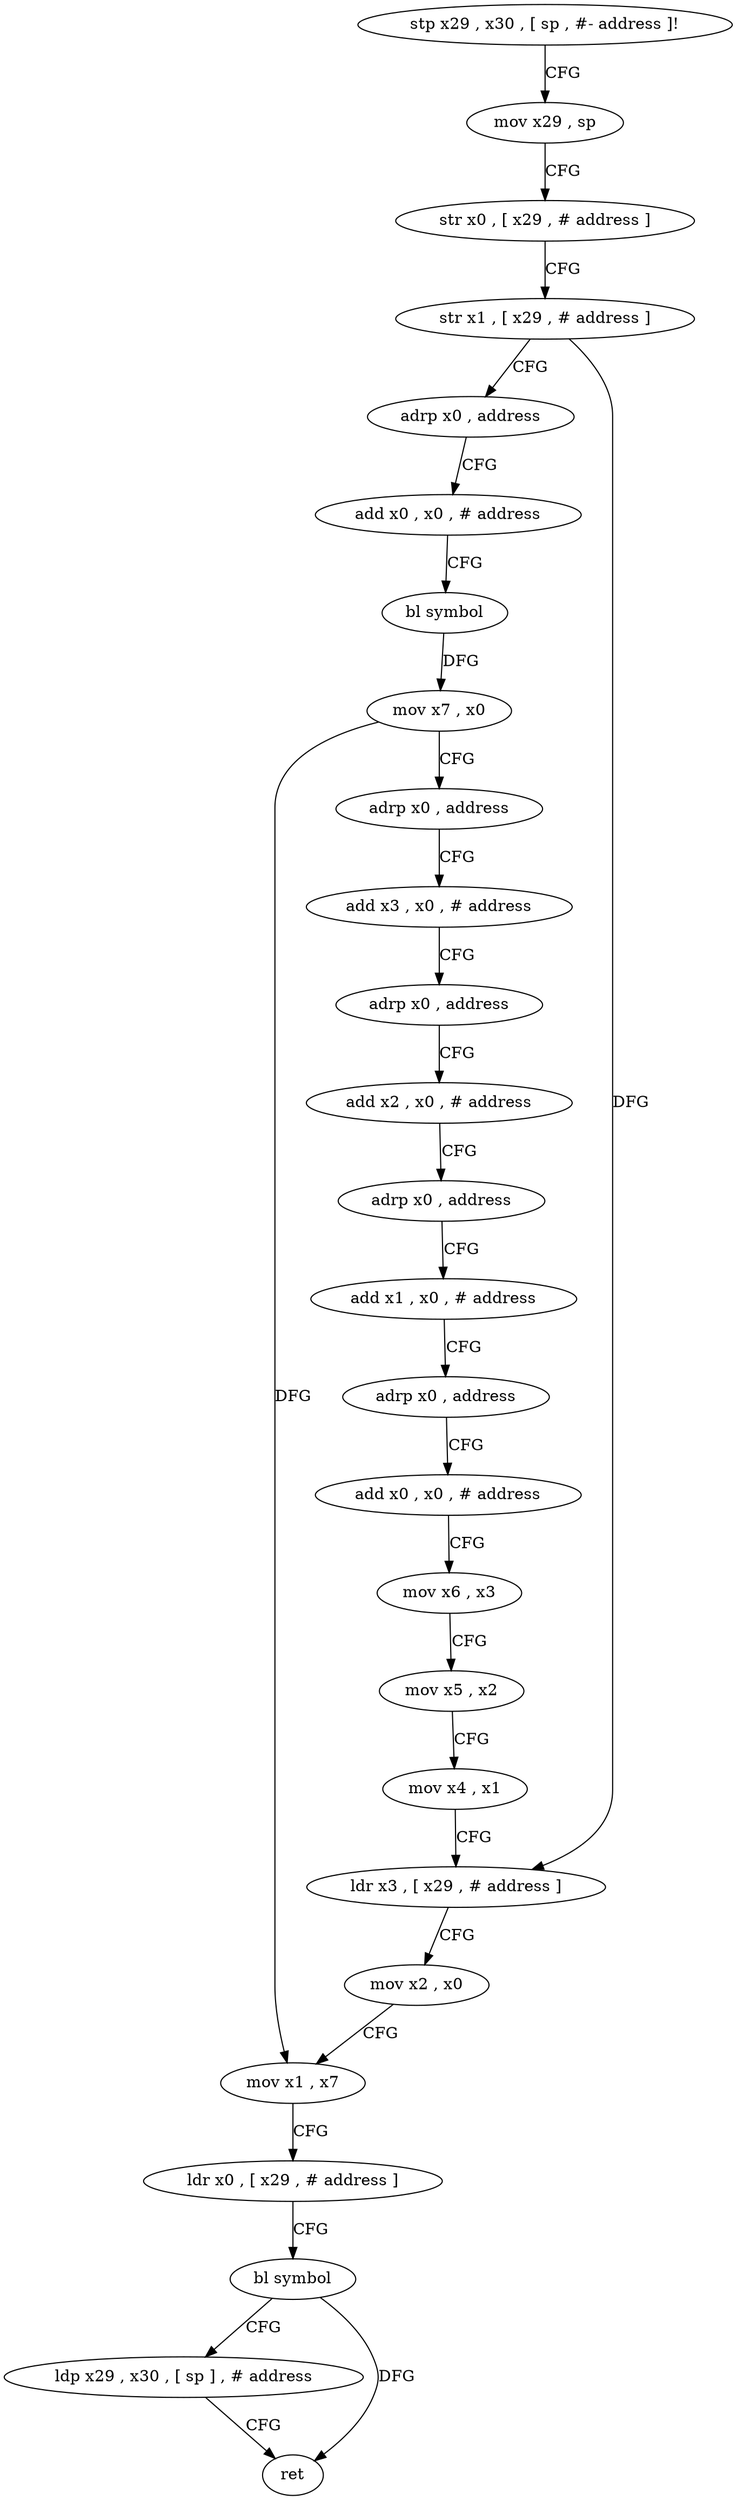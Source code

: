 digraph "func" {
"4297616" [label = "stp x29 , x30 , [ sp , #- address ]!" ]
"4297620" [label = "mov x29 , sp" ]
"4297624" [label = "str x0 , [ x29 , # address ]" ]
"4297628" [label = "str x1 , [ x29 , # address ]" ]
"4297632" [label = "adrp x0 , address" ]
"4297636" [label = "add x0 , x0 , # address" ]
"4297640" [label = "bl symbol" ]
"4297644" [label = "mov x7 , x0" ]
"4297648" [label = "adrp x0 , address" ]
"4297652" [label = "add x3 , x0 , # address" ]
"4297656" [label = "adrp x0 , address" ]
"4297660" [label = "add x2 , x0 , # address" ]
"4297664" [label = "adrp x0 , address" ]
"4297668" [label = "add x1 , x0 , # address" ]
"4297672" [label = "adrp x0 , address" ]
"4297676" [label = "add x0 , x0 , # address" ]
"4297680" [label = "mov x6 , x3" ]
"4297684" [label = "mov x5 , x2" ]
"4297688" [label = "mov x4 , x1" ]
"4297692" [label = "ldr x3 , [ x29 , # address ]" ]
"4297696" [label = "mov x2 , x0" ]
"4297700" [label = "mov x1 , x7" ]
"4297704" [label = "ldr x0 , [ x29 , # address ]" ]
"4297708" [label = "bl symbol" ]
"4297712" [label = "ldp x29 , x30 , [ sp ] , # address" ]
"4297716" [label = "ret" ]
"4297616" -> "4297620" [ label = "CFG" ]
"4297620" -> "4297624" [ label = "CFG" ]
"4297624" -> "4297628" [ label = "CFG" ]
"4297628" -> "4297632" [ label = "CFG" ]
"4297628" -> "4297692" [ label = "DFG" ]
"4297632" -> "4297636" [ label = "CFG" ]
"4297636" -> "4297640" [ label = "CFG" ]
"4297640" -> "4297644" [ label = "DFG" ]
"4297644" -> "4297648" [ label = "CFG" ]
"4297644" -> "4297700" [ label = "DFG" ]
"4297648" -> "4297652" [ label = "CFG" ]
"4297652" -> "4297656" [ label = "CFG" ]
"4297656" -> "4297660" [ label = "CFG" ]
"4297660" -> "4297664" [ label = "CFG" ]
"4297664" -> "4297668" [ label = "CFG" ]
"4297668" -> "4297672" [ label = "CFG" ]
"4297672" -> "4297676" [ label = "CFG" ]
"4297676" -> "4297680" [ label = "CFG" ]
"4297680" -> "4297684" [ label = "CFG" ]
"4297684" -> "4297688" [ label = "CFG" ]
"4297688" -> "4297692" [ label = "CFG" ]
"4297692" -> "4297696" [ label = "CFG" ]
"4297696" -> "4297700" [ label = "CFG" ]
"4297700" -> "4297704" [ label = "CFG" ]
"4297704" -> "4297708" [ label = "CFG" ]
"4297708" -> "4297712" [ label = "CFG" ]
"4297708" -> "4297716" [ label = "DFG" ]
"4297712" -> "4297716" [ label = "CFG" ]
}
